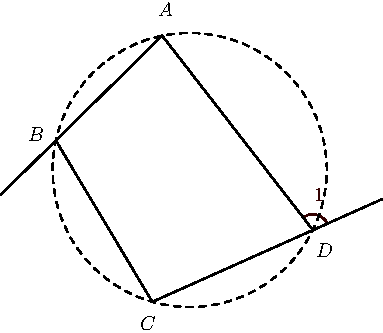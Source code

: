 import graph; size(6.722373115480261cm); real lsf=0.5; pen dps=linewidth(0.7)+fontsize(10); defaultpen(dps); pen ds=black; real xmin=-3.249780580433654,xmax=3.4725925350466076,ymin=-2.9170659644331347,ymax=3.797615648626667; 
pen ttqqqq=rgb(0.2,0.,0.); 
pair A=(-0.20103691724883224,0.9795836655963013), B=(-0.9766153697994652,0.21499399868706504), C=(-0.27275293318949473,-0.9620841114146553), K=(1.4019051597800998,-0.21357140992776635), D=(0.8987484676583053,-0.43846458452405057); 
draw(arc(D,0.11537253630686947,24.082947566103776,127.79582255568884)--(0.8987484676583053,-0.43846458452405057)--cycle,linewidth(0.8)+ttqqqq); 
draw(circle((0.,0.),1.),linewidth(0.8)+linetype("4 4")); draw(A--(-1.3780084184727137,-0.18071191136685844),linewidth(0.8)); draw(B--C,linewidth(0.8)); draw(C--K,linewidth(0.8)); draw(D--A,linewidth(0.8)); 
dot(A,linewidth(1.pt)+ds); label("$A$",(-0.25009463645504754,1.1055898014663799),NE*lsf); dot(B,linewidth(1.pt)+ds); label("$B$",(-1.1961494341713772,0.19799251585234012),NE*lsf); dot(C,linewidth(1.pt)+ds); label("$C$",(-0.3808501776028329,-1.1864779198300932),NE*lsf); dot(K,linewidth(1.pt)+ds); dot(D,linewidth(1.pt)+ds); label("$D$",(0.9036307266136472,-0.6480727503980358),NE*lsf); label("1",(0.8882477217727313,-0.24042312211376377),NE*lsf,ttqqqq); 
clip((xmin,ymin)--(xmin,ymax)--(xmax,ymax)--(xmax,ymin)--cycle); 